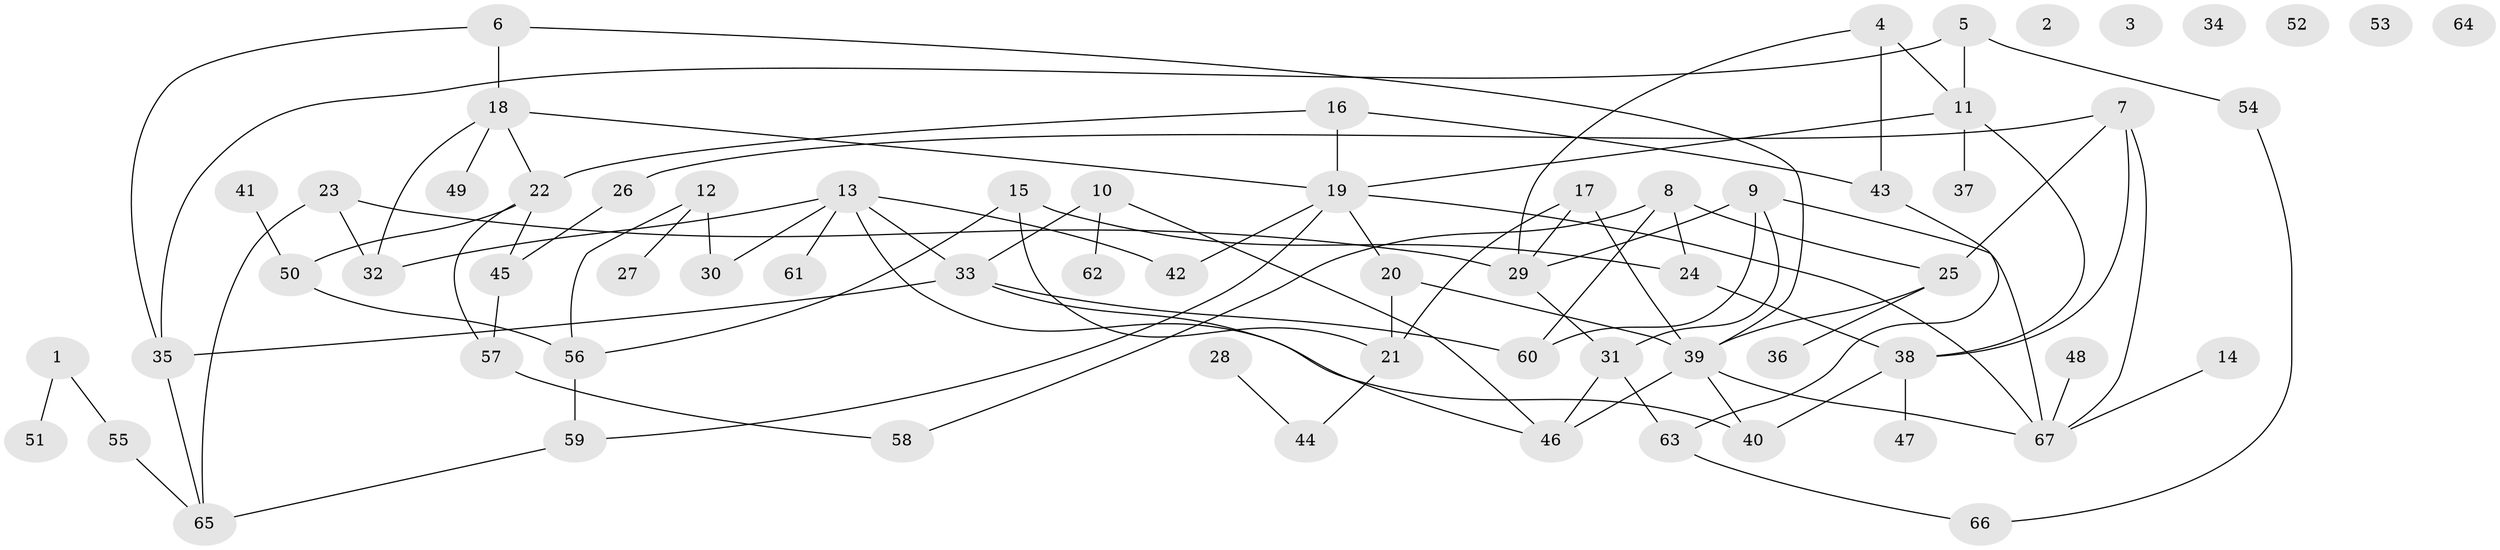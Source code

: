 // coarse degree distribution, {1: 0.23076923076923078, 0: 0.23076923076923078, 8: 0.038461538461538464, 2: 0.07692307692307693, 5: 0.07692307692307693, 9: 0.038461538461538464, 4: 0.07692307692307693, 3: 0.07692307692307693, 6: 0.07692307692307693, 10: 0.038461538461538464, 7: 0.038461538461538464}
// Generated by graph-tools (version 1.1) at 2025/16/03/04/25 18:16:47]
// undirected, 67 vertices, 93 edges
graph export_dot {
graph [start="1"]
  node [color=gray90,style=filled];
  1;
  2;
  3;
  4;
  5;
  6;
  7;
  8;
  9;
  10;
  11;
  12;
  13;
  14;
  15;
  16;
  17;
  18;
  19;
  20;
  21;
  22;
  23;
  24;
  25;
  26;
  27;
  28;
  29;
  30;
  31;
  32;
  33;
  34;
  35;
  36;
  37;
  38;
  39;
  40;
  41;
  42;
  43;
  44;
  45;
  46;
  47;
  48;
  49;
  50;
  51;
  52;
  53;
  54;
  55;
  56;
  57;
  58;
  59;
  60;
  61;
  62;
  63;
  64;
  65;
  66;
  67;
  1 -- 51;
  1 -- 55;
  4 -- 11;
  4 -- 29;
  4 -- 43;
  5 -- 11;
  5 -- 35;
  5 -- 54;
  6 -- 18;
  6 -- 35;
  6 -- 39;
  7 -- 25;
  7 -- 26;
  7 -- 38;
  7 -- 67;
  8 -- 24;
  8 -- 25;
  8 -- 58;
  8 -- 60;
  9 -- 29;
  9 -- 31;
  9 -- 60;
  9 -- 67;
  10 -- 33;
  10 -- 46;
  10 -- 62;
  11 -- 19;
  11 -- 37;
  11 -- 38;
  12 -- 27;
  12 -- 30;
  12 -- 56;
  13 -- 30;
  13 -- 32;
  13 -- 33;
  13 -- 40;
  13 -- 42;
  13 -- 61;
  14 -- 67;
  15 -- 21;
  15 -- 24;
  15 -- 56;
  16 -- 19;
  16 -- 22;
  16 -- 43;
  17 -- 21;
  17 -- 29;
  17 -- 39;
  18 -- 19;
  18 -- 22;
  18 -- 32;
  18 -- 49;
  19 -- 20;
  19 -- 42;
  19 -- 59;
  19 -- 67;
  20 -- 21;
  20 -- 39;
  21 -- 44;
  22 -- 45;
  22 -- 50;
  22 -- 57;
  23 -- 29;
  23 -- 32;
  23 -- 65;
  24 -- 38;
  25 -- 36;
  25 -- 39;
  26 -- 45;
  28 -- 44;
  29 -- 31;
  31 -- 46;
  31 -- 63;
  33 -- 35;
  33 -- 46;
  33 -- 60;
  35 -- 65;
  38 -- 40;
  38 -- 47;
  39 -- 40;
  39 -- 46;
  39 -- 67;
  41 -- 50;
  43 -- 63;
  45 -- 57;
  48 -- 67;
  50 -- 56;
  54 -- 66;
  55 -- 65;
  56 -- 59;
  57 -- 58;
  59 -- 65;
  63 -- 66;
}
